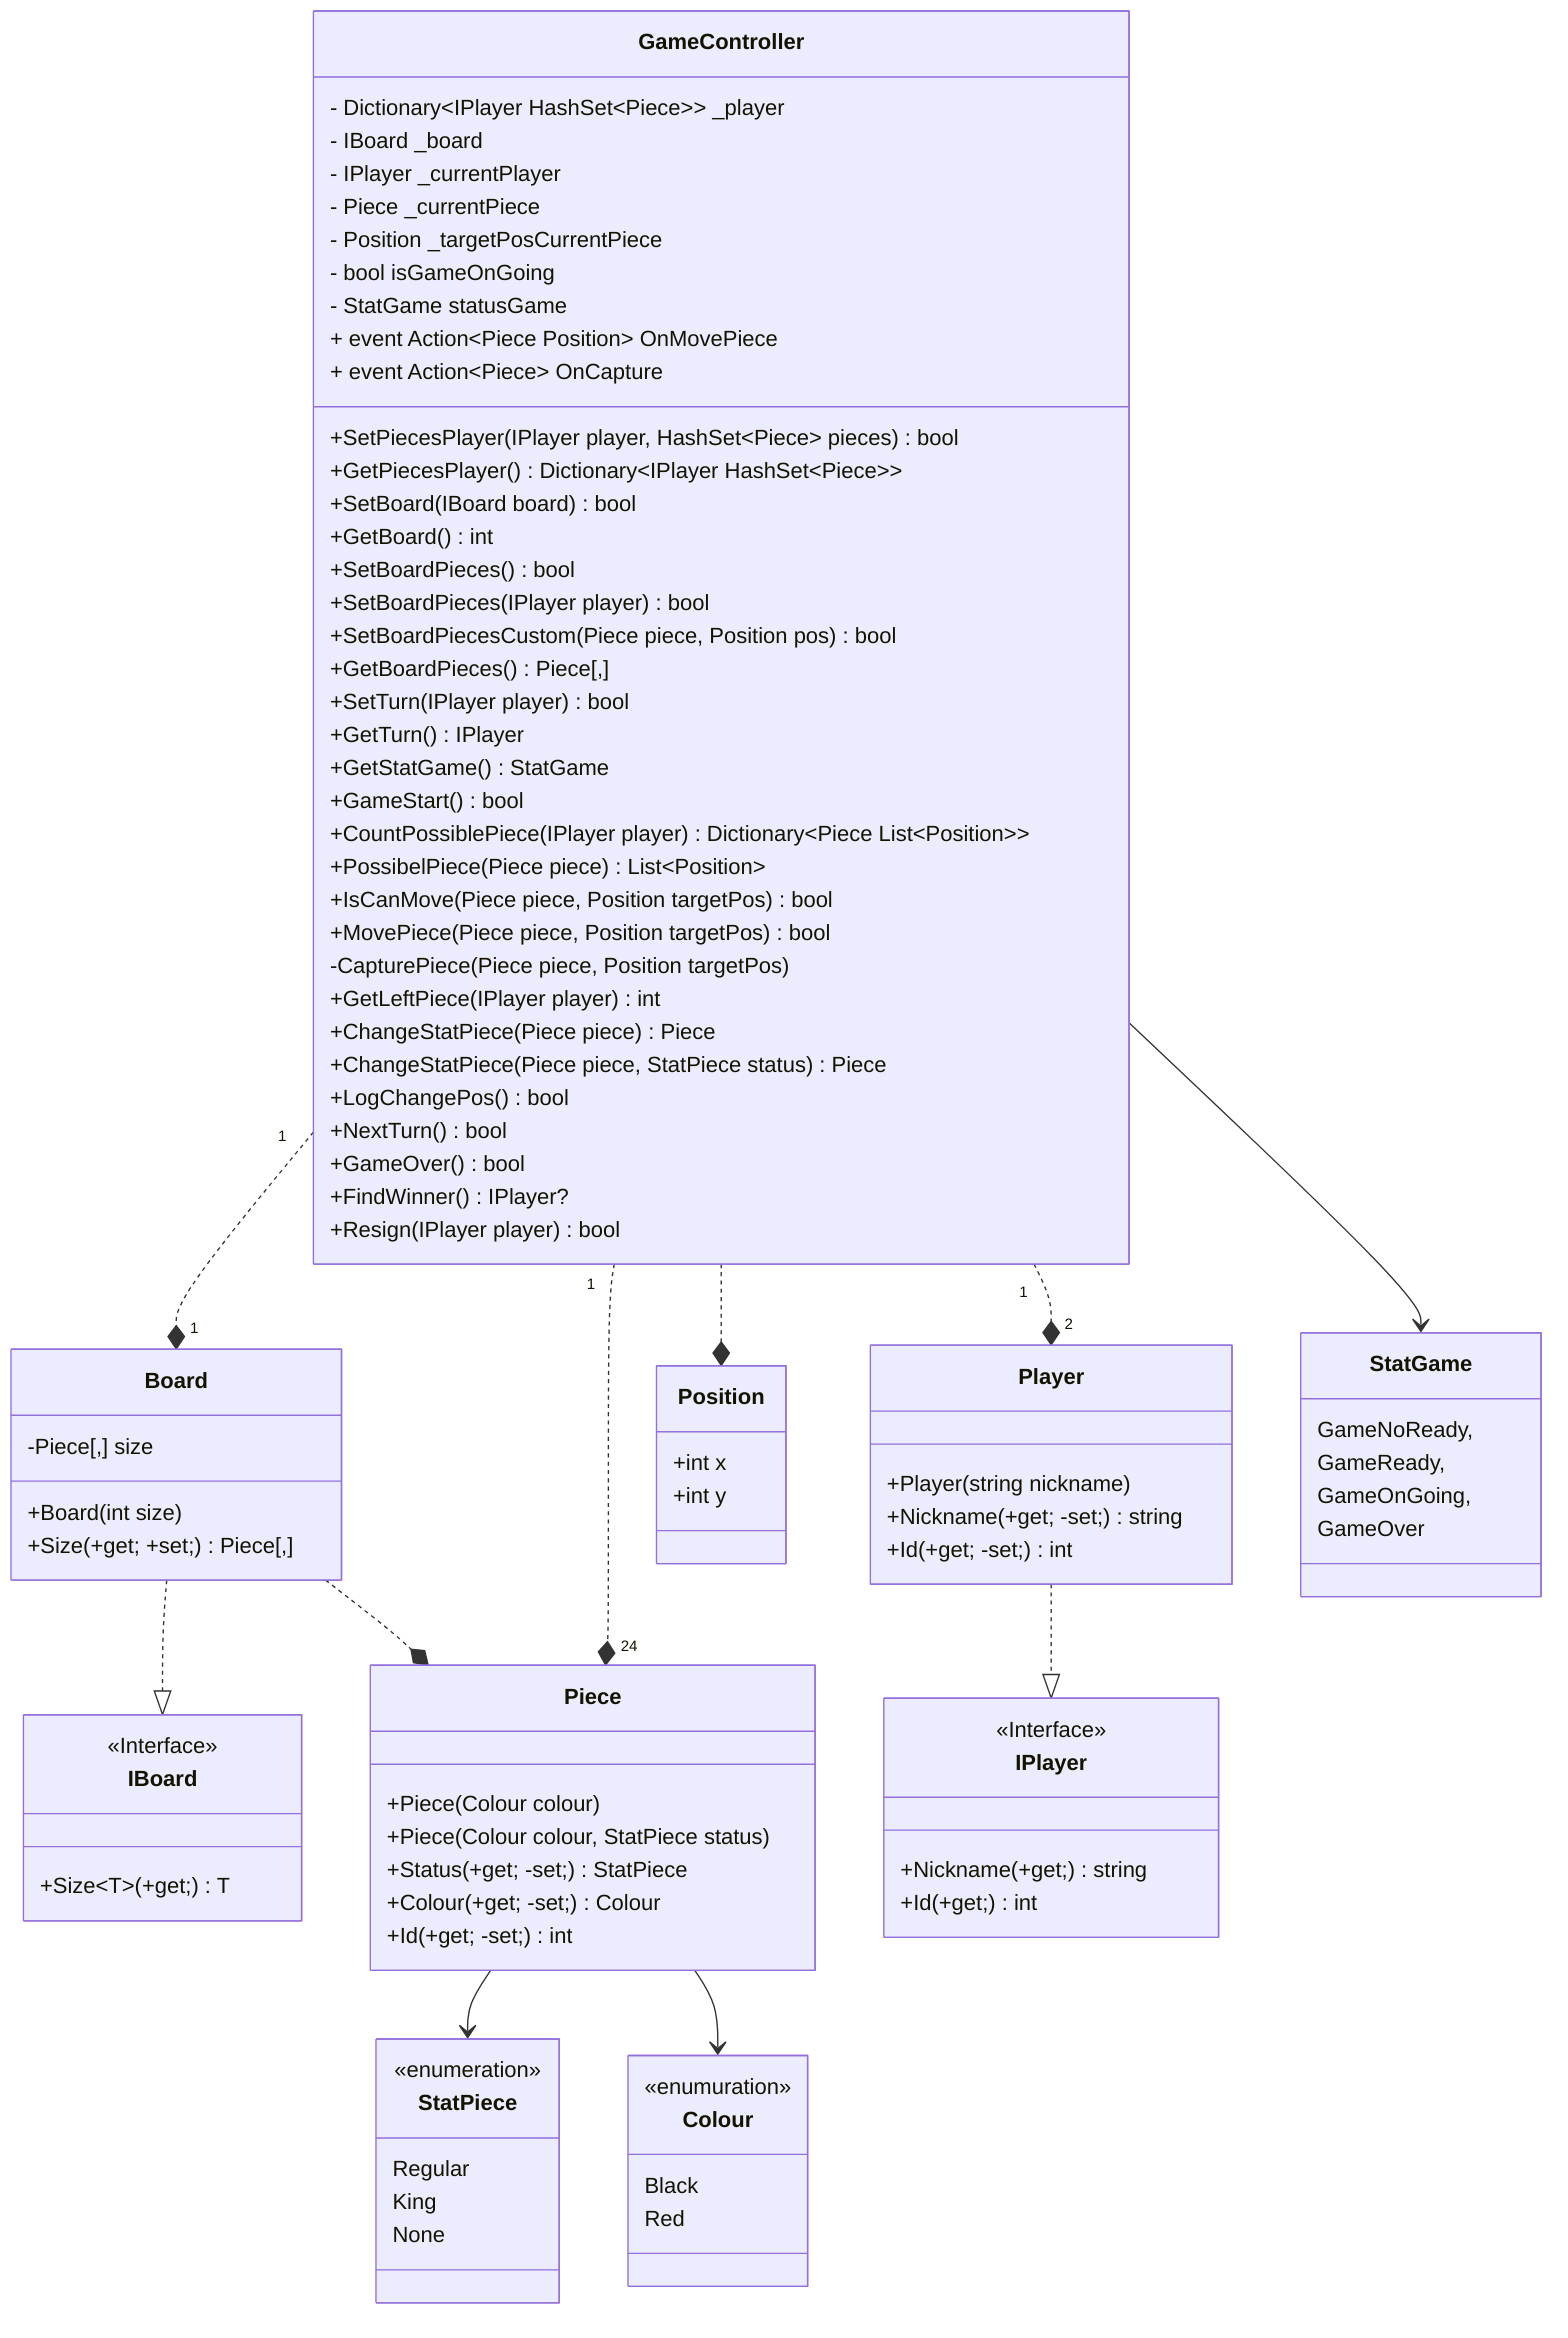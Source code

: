 classDiagram
    Board ..|> IBoard 
    Player ..|> IPlayer
    Piece --> StatPiece
    Piece --> Colour
    Board ..* Piece
    GameController"1" ..* "1"Board
    GameController"1" ..* "24"Piece
    GameController ..* Position
    GameController"1"..*"2" Player
    GameController --> StatGame

    class Colour{
        <<enumuration>>
        Black
        Red
    }
    class IPlayer{
        <<Interface>>
        +Nickname(+get;) string
        +Id(+get;) int
    }
    class Player{
        +Player(string nickname)
        +Nickname(+get; -set;) string
        +Id(+get; -set;) int
    }
    class StatPiece{
        <<enumeration>>
        Regular
        King
        None
    }
    class Position{
        +int x
        +int y
    }
    class Piece{
        +Piece(Colour colour)
        +Piece(Colour colour, StatPiece status)
        +Status(+get; -set;) StatPiece
        +Colour(+get; -set;) Colour
        +Id(+get; -set;) int
    }
    class IBoard{
        <<Interface>>
        +Size~T~(+get;) T
    }
    class Board{
        -Piece[,] size
        +Board(int size) 
        +Size(+get; +set;) Piece[,]
    }
    class StatGame{
        GameNoReady,
        GameReady,
        GameOnGoing,
        GameOver
    }
    class GameController{
        - Dictionary~IPlayer HashSet~Piece~~ _player
        - IBoard _board
        - IPlayer _currentPlayer
        - Piece _currentPiece
        - Position _targetPosCurrentPiece
        - bool isGameOnGoing
        - StatGame statusGame
        + event Action~Piece Position~ OnMovePiece
        + event Action~Piece~ OnCapture
        %%- Action~IPlayer Piece Position~ OnLog
        
        +SetPiecesPlayer(IPlayer player, HashSet~Piece~ pieces) bool
        +GetPiecesPlayer() Dictionary~IPlayer HashSet~Piece~~
        +SetBoard(IBoard board) bool
        +GetBoard() int
        +SetBoardPieces() bool
        +SetBoardPieces(IPlayer player) bool
        +SetBoardPiecesCustom(Piece piece, Position pos) bool
        +GetBoardPieces() Piece[,]
        +SetTurn(IPlayer player) bool
        +GetTurn() IPlayer
        +GetStatGame() StatGame
        +GameStart() bool
        +CountPossiblePiece(IPlayer player) Dictionary~Piece List~Position~~
        +PossibelPiece(Piece piece) List~Position~
        +IsCanMove(Piece piece, Position targetPos) bool
        +MovePiece(Piece piece, Position targetPos) bool
        -CapturePiece(Piece piece, Position targetPos)
        +GetLeftPiece(IPlayer player) int
        +ChangeStatPiece(Piece piece) Piece
        +ChangeStatPiece(Piece piece, StatPiece status) Piece
        +LogChangePos() bool
        +NextTurn() bool
        +GameOver() bool
        +FindWinner() IPlayer?
        +Resign(IPlayer player) bool
    }